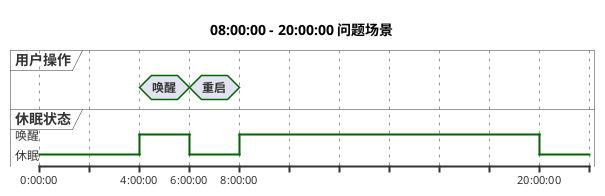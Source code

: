 @startuml

title "08:00:00 - 20:00:00 问题场景"

concise "用户操作" as User
robust "休眠状态" as State

@00:00:00
User is {hidden}
State is "休眠"

@4:00:00
User is "唤醒"
State is "唤醒"

@6:00:00
User is "重启"
State is "休眠"

@8:00:00
State is "唤醒"
User is {hidden}

@20:00:00
State is "休眠"

@enduml